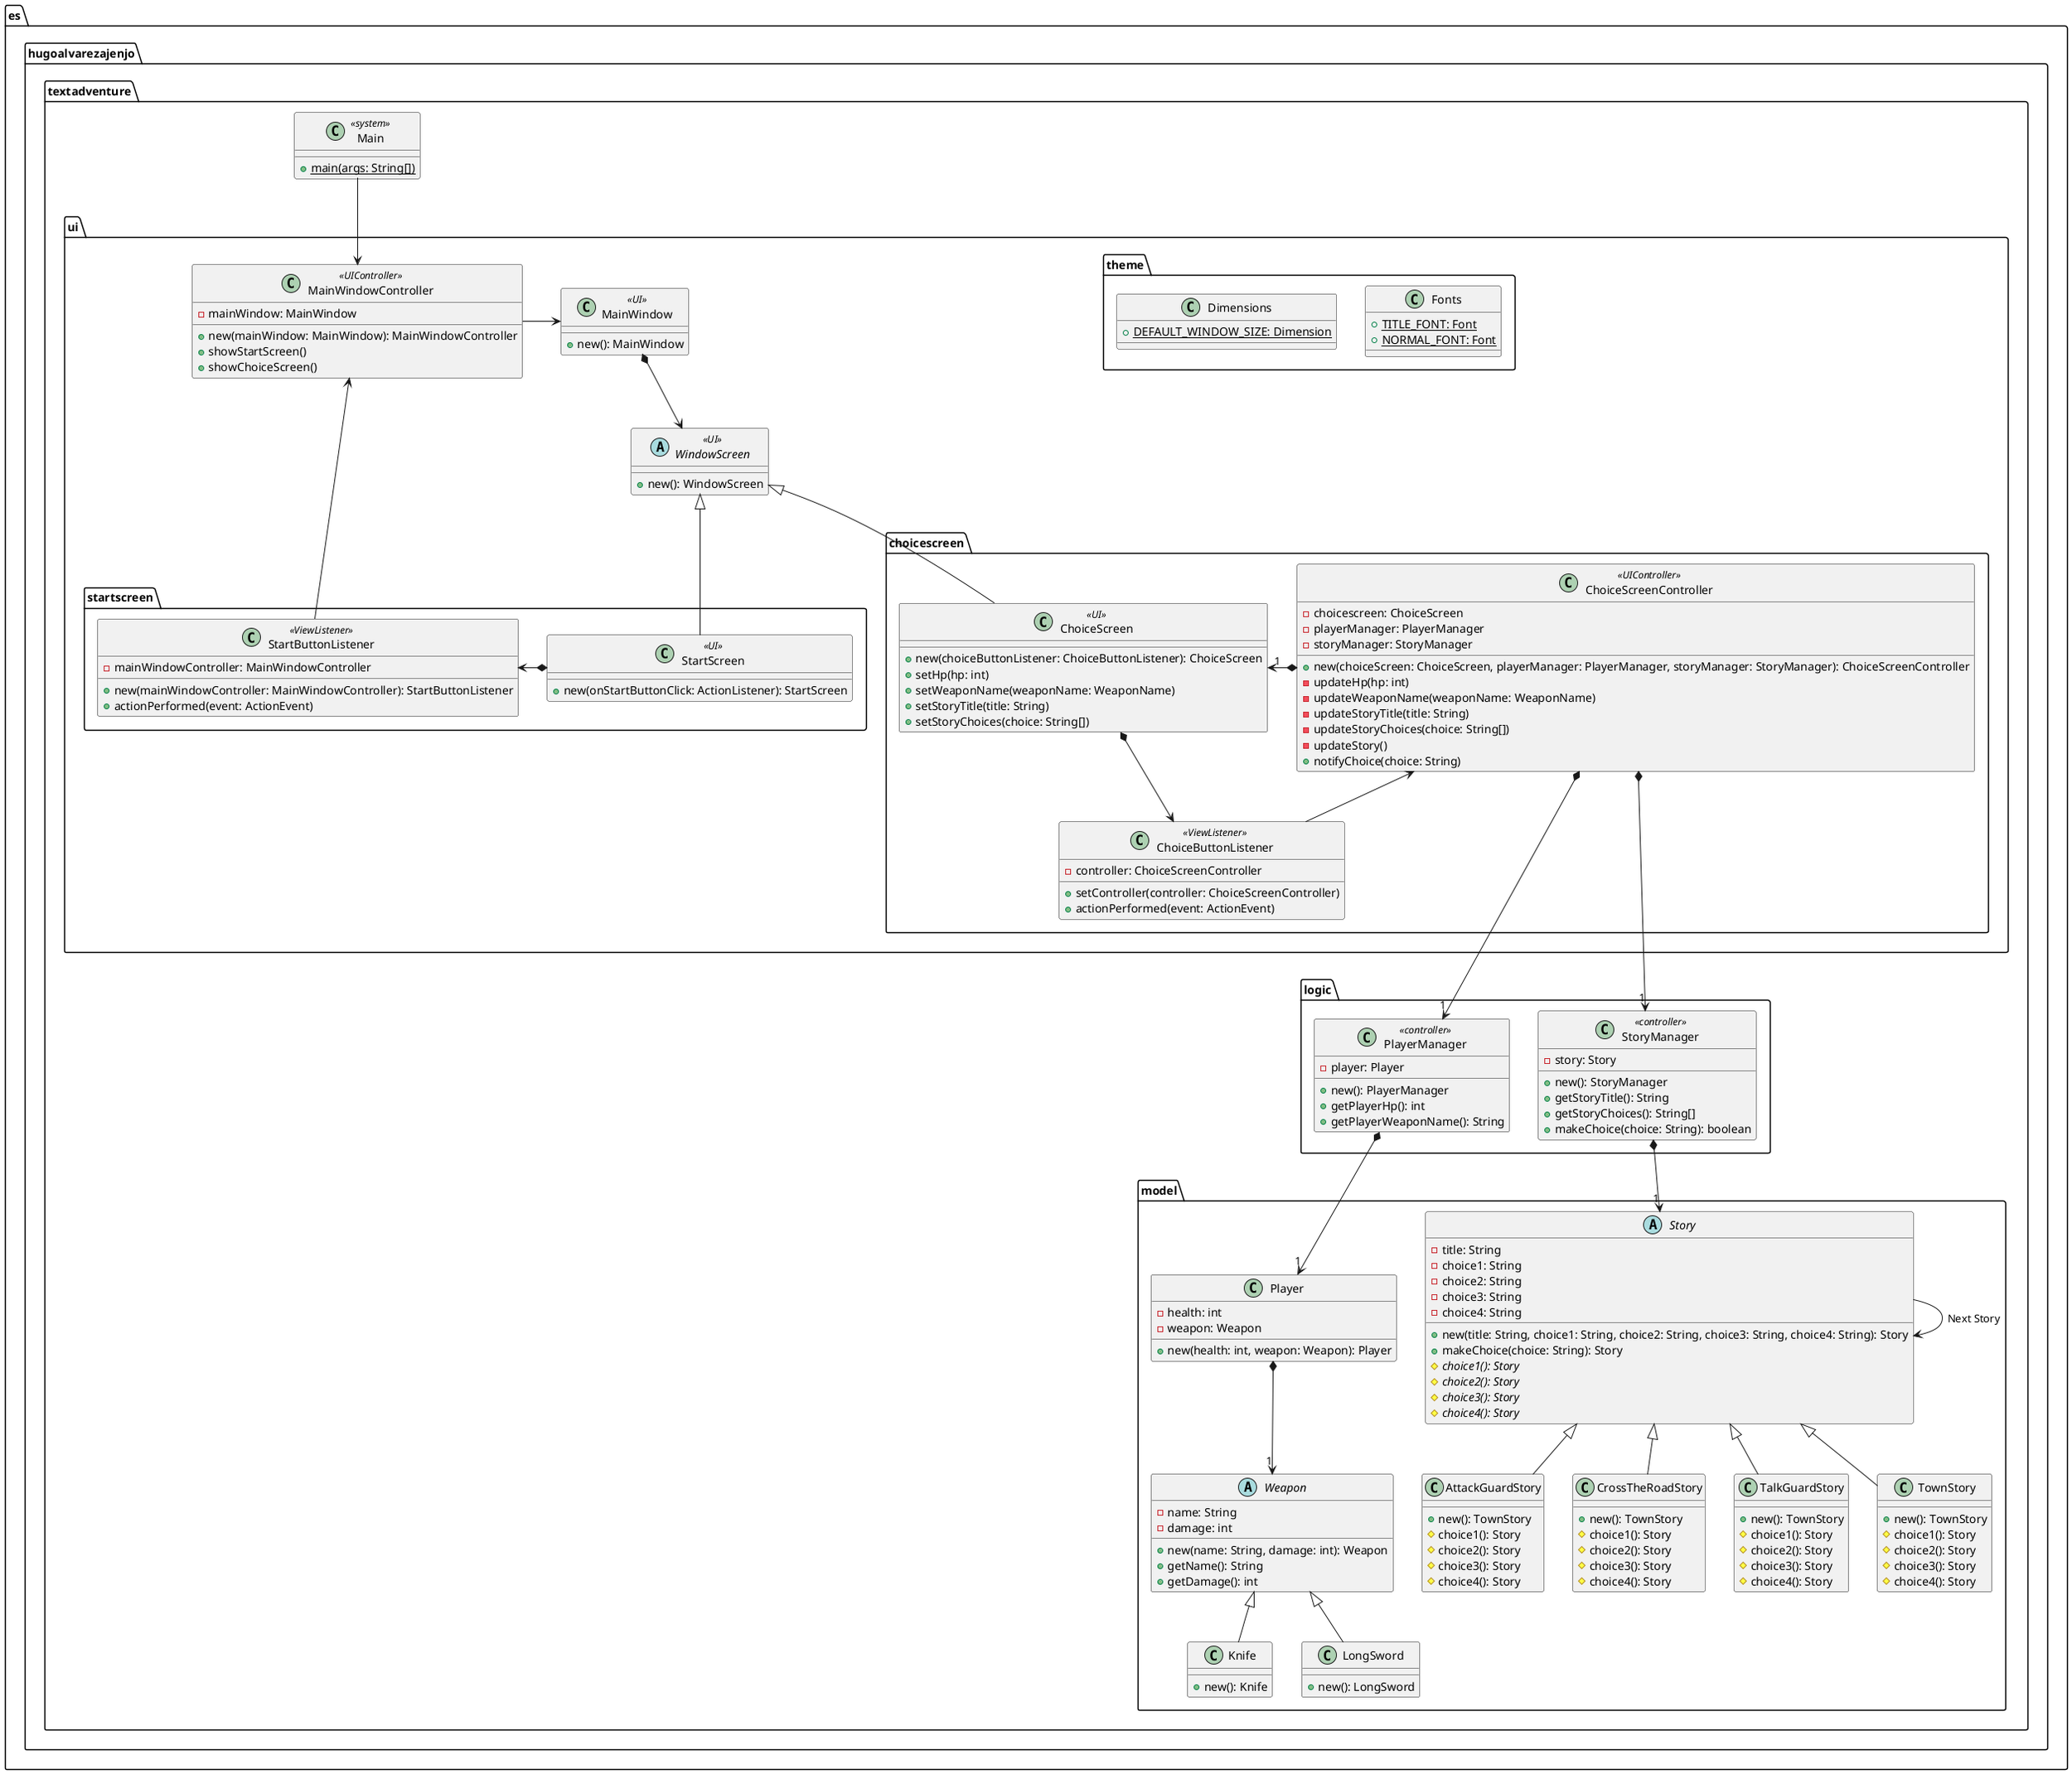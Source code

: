 @startuml TextAdventure Class Diagram
package es.hugoalvarezajenjo.textadventure {
    package model {
        class Player {
            - health: int
            - weapon: Weapon
            + new(health: int, weapon: Weapon): Player
        }

        abstract Weapon{
            - name: String
            - damage: int
            + new(name: String, damage: int): Weapon
            + getName(): String
            + getDamage(): int
        }

        class Knife {
            + new(): Knife
        }
        class LongSword {
            + new(): LongSword
        }

        abstract Story {
            - title: String
            - choice1: String
            - choice2: String
            - choice3: String
            - choice4: String
            + new(title: String, choice1: String, choice2: String, choice3: String, choice4: String): Story
            + makeChoice(choice: String): Story
            # {abstract} choice1(): Story
            # {abstract} choice2(): Story
            # {abstract} choice3(): Story
            # {abstract} choice4(): Story
        }

        class TownStory {
            + new(): TownStory
            # choice1(): Story
            # choice2(): Story
            # choice3(): Story
            # choice4(): Story
        }

        class AttackGuardStory{
            + new(): TownStory
            # choice1(): Story
            # choice2(): Story
            # choice3(): Story
            # choice4(): Story
        }

        class CrossTheRoadStory{
            + new(): TownStory
            # choice1(): Story
            # choice2(): Story
            # choice3(): Story
            # choice4(): Story
        }

        class TalkGuardStory{
            + new(): TownStory
            # choice1(): Story
            # choice2(): Story
            # choice3(): Story
            # choice4(): Story
        }
    }

    package logic {
        class PlayerManager <<controller>>{
            - player: Player
            + new(): PlayerManager
            + getPlayerHp(): int
            + getPlayerWeaponName(): String
        }

        class StoryManager <<controller>> {
            - story: Story
            + new(): StoryManager
            + getStoryTitle(): String
            + getStoryChoices(): String[]
            + makeChoice(choice: String): boolean
        }
    }

    package ui {
        class MainWindow <<UI>> {
            + new(): MainWindow
        }
        class MainWindowController <<UIController>> {
            - mainWindow: MainWindow
            + new(mainWindow: MainWindow): MainWindowController
            + showStartScreen()
            + showChoiceScreen()
        }
        abstract WindowScreen <<UI>> {
            + new(): WindowScreen
        }

        package theme {
            class Fonts {
                + {static} TITLE_FONT: Font
                + {static} NORMAL_FONT: Font
            }
            class Dimensions {
                + {static} DEFAULT_WINDOW_SIZE: Dimension
            }
        }

        package startscreen {
            class StartScreen <<UI>> {
                +new(onStartButtonClick: ActionListener): StartScreen
            }
            class StartButtonListener <<ViewListener>> {
                - mainWindowController: MainWindowController
                + new(mainWindowController: MainWindowController): StartButtonListener
                + actionPerformed(event: ActionEvent)
            }
        }

        package choicescreen {
            class ChoiceScreen <<UI>> {
                + new(choiceButtonListener: ChoiceButtonListener): ChoiceScreen
                + setHp(hp: int)
                + setWeaponName(weaponName: WeaponName)
                + setStoryTitle(title: String)
                + setStoryChoices(choice: String[])
            }
            class ChoiceScreenController <<UIController>> {
                - choicescreen: ChoiceScreen
                - playerManager: PlayerManager
                - storyManager: StoryManager
                + new(choiceScreen: ChoiceScreen, playerManager: PlayerManager, storyManager: StoryManager): ChoiceScreenController
                - updateHp(hp: int)
                - updateWeaponName(weaponName: WeaponName)
                - updateStoryTitle(title: String)
                - updateStoryChoices(choice: String[])
                - updateStory()
                + notifyChoice(choice: String)
            }
            class ChoiceButtonListener <<ViewListener>> {
                - controller: ChoiceScreenController
                + setController(controller: ChoiceScreenController)
                + actionPerformed(event: ActionEvent)
            }
        }

    }

    class Main <<system>>{
        + {static} main(args: String[])
    }
}

WindowScreen <|-- StartScreen
WindowScreen <|-- ChoiceScreen

Story <|-- TownStory
Story <|-- CrossTheRoadStory
Story <|-- TalkGuardStory
Story <|-- AttackGuardStory

Weapon <|-- Knife
Weapon <|-- LongSword

Main --> MainWindowController

MainWindowController -> MainWindow

MainWindow *--> WindowScreen

StartButtonListener <-* StartScreen
MainWindowController <-- StartButtonListener

ChoiceScreen "1"<-* ChoiceScreenController
ChoiceScreen *--> ChoiceButtonListener
ChoiceScreenController <-- ChoiceButtonListener
ChoiceScreenController *--->"1" PlayerManager
ChoiceScreenController *--->"1" StoryManager


PlayerManager *-->"1" Player

Player *-->"1" Weapon

StoryManager *-->"1" Story

Story --> Story: Next Story

@enduml
